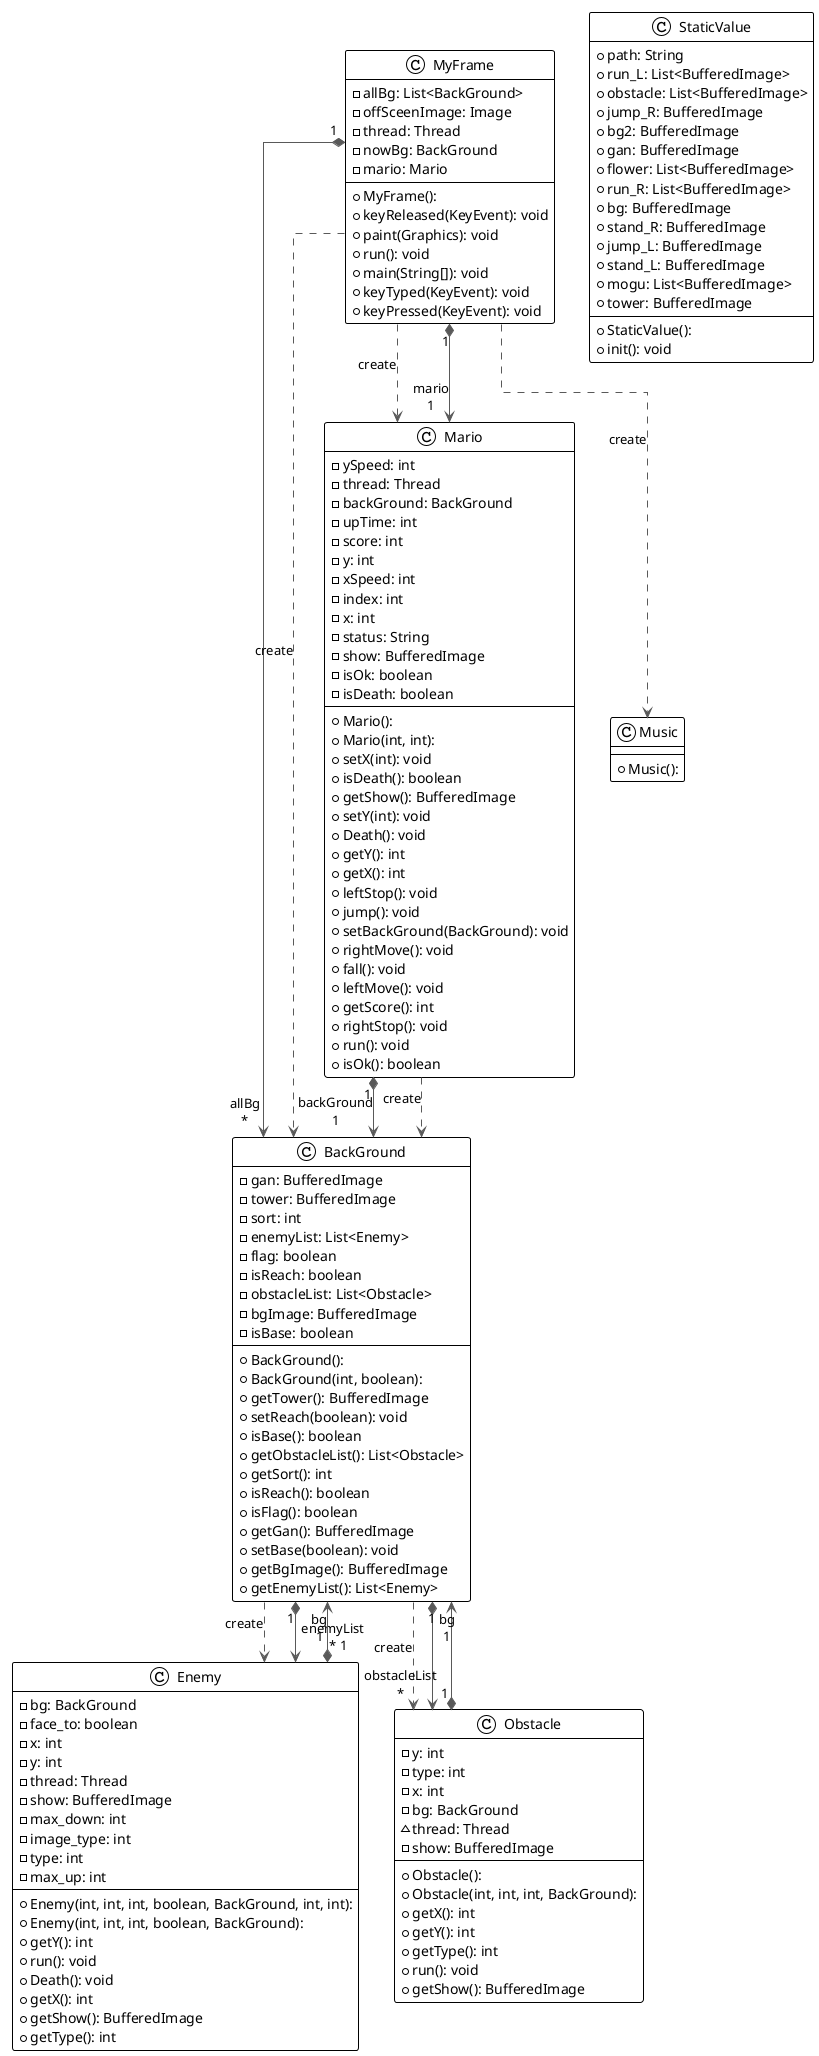 @startuml

!theme plain
top to bottom direction
skinparam linetype ortho

class BackGround {
  + BackGround(): 
  + BackGround(int, boolean): 
  - gan: BufferedImage
  - tower: BufferedImage
  - sort: int
  - enemyList: List<Enemy>
  - flag: boolean
  - isReach: boolean
  - obstacleList: List<Obstacle>
  - bgImage: BufferedImage
  - isBase: boolean
  + getTower(): BufferedImage
  + setReach(boolean): void
  + isBase(): boolean
  + getObstacleList(): List<Obstacle>
  + getSort(): int
  + isReach(): boolean
  + isFlag(): boolean
  + getGan(): BufferedImage
  + setBase(boolean): void
  + getBgImage(): BufferedImage
  + getEnemyList(): List<Enemy>
}
class Enemy {
  + Enemy(int, int, int, boolean, BackGround, int, int): 
  + Enemy(int, int, int, boolean, BackGround): 
  - bg: BackGround
  - face_to: boolean
  - x: int
  - y: int
  - thread: Thread
  - show: BufferedImage
  - max_down: int
  - image_type: int
  - type: int
  - max_up: int
  + getY(): int
  + run(): void
  + Death(): void
  + getX(): int
  + getShow(): BufferedImage
  + getType(): int
}
class Mario {
  + Mario(): 
  + Mario(int, int): 
  - ySpeed: int
  - thread: Thread
  - backGround: BackGround
  - upTime: int
  - score: int
  - y: int
  - xSpeed: int
  - index: int
  - x: int
  - status: String
  - show: BufferedImage
  - isOk: boolean
  - isDeath: boolean
  + setX(int): void
  + isDeath(): boolean
  + getShow(): BufferedImage
  + setY(int): void
  + Death(): void
  + getY(): int
  + getX(): int
  + leftStop(): void
  + jump(): void
  + setBackGround(BackGround): void
  + rightMove(): void
  + fall(): void
  + leftMove(): void
  + getScore(): int
  + rightStop(): void
  + run(): void
  + isOk(): boolean
}
class Music {
  + Music(): 
}
class MyFrame {
  + MyFrame(): 
  - allBg: List<BackGround>
  - offSceenImage: Image
  - thread: Thread
  - nowBg: BackGround
  - mario: Mario
  + keyReleased(KeyEvent): void
  + paint(Graphics): void
  + run(): void
  + main(String[]): void
  + keyTyped(KeyEvent): void
  + keyPressed(KeyEvent): void
}
class Obstacle {
  + Obstacle(): 
  + Obstacle(int, int, int, BackGround): 
  - y: int
  - type: int
  - x: int
  - bg: BackGround
  ~ thread: Thread
  - show: BufferedImage
  + getX(): int
  + getY(): int
  + getType(): int
  + run(): void
  + getShow(): BufferedImage
}
class StaticValue {
  + StaticValue(): 
  + path: String
  + run_L: List<BufferedImage>
  + obstacle: List<BufferedImage>
  + jump_R: BufferedImage
  + bg2: BufferedImage
  + gan: BufferedImage
  + flower: List<BufferedImage>
  + run_R: List<BufferedImage>
  + bg: BufferedImage
  + stand_R: BufferedImage
  + jump_L: BufferedImage
  + stand_L: BufferedImage
  + mogu: List<BufferedImage>
  + tower: BufferedImage
  + init(): void
}

BackGround   -[#595959,dashed]->  Enemy       : "«create»"
BackGround  "1" *-[#595959,plain]-> "enemyList\n*" Enemy       
BackGround   -[#595959,dashed]->  Obstacle    : "«create»"
BackGround  "1" *-[#595959,plain]-> "obstacleList\n*" Obstacle    
Enemy       "1" *-[#595959,plain]-> "bg\n1" BackGround  
Mario       "1" *-[#595959,plain]-> "backGround\n1" BackGround  
Mario        -[#595959,dashed]->  BackGround  : "«create»"
MyFrame     "1" *-[#595959,plain]-> "allBg\n*" BackGround  
MyFrame      -[#595959,dashed]->  BackGround  : "«create»"
MyFrame      -[#595959,dashed]->  Mario       : "«create»"
MyFrame     "1" *-[#595959,plain]-> "mario\n1" Mario       
MyFrame      -[#595959,dashed]->  Music       : "«create»"
Obstacle    "1" *-[#595959,plain]-> "bg\n1" BackGround  
@enduml
